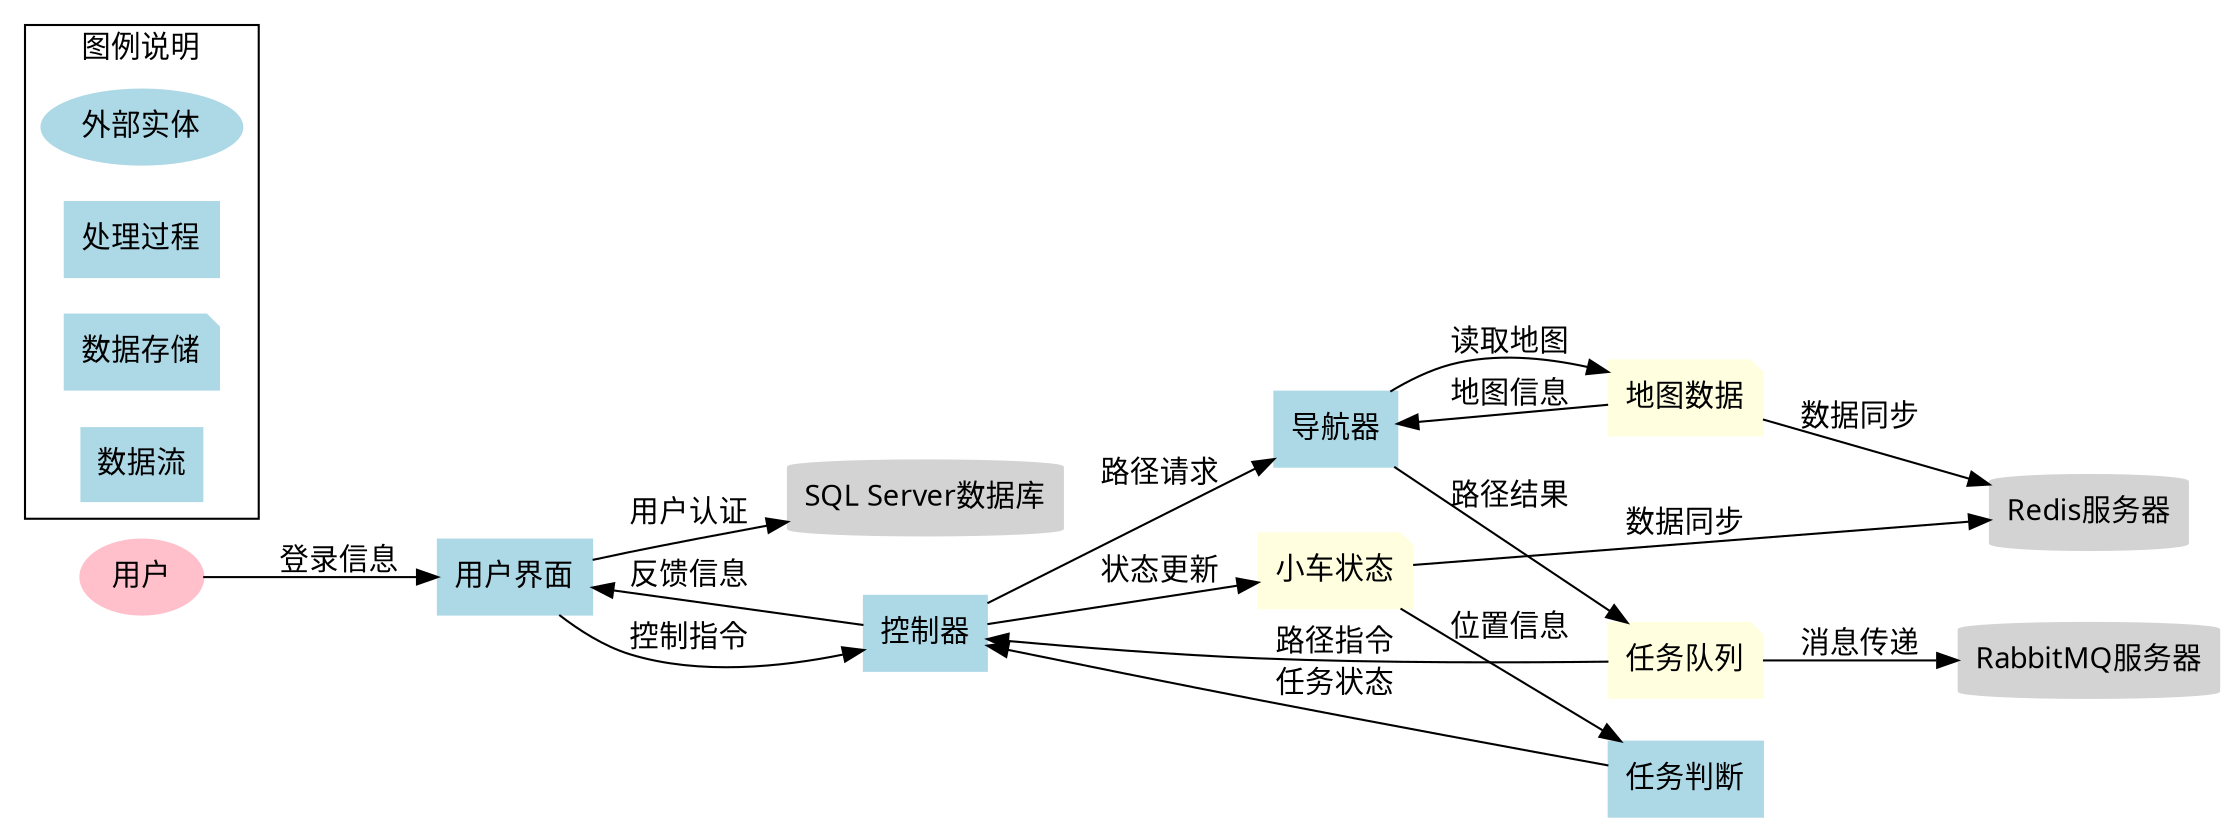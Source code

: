 digraph TopLevelDFD {
  graph [fontname="Microsoft YaHei"];
  node [fontname="Microsoft YaHei"];
  edge [fontname="Microsoft YaHei"];
  rankdir=LR;
  node [shape=rectangle, style=filled, color=lightblue];
  
  // 外部实体
  "用户" [shape=ellipse, color=pink];
  "Redis服务器" [shape=cylinder, color=lightgrey];
  "RabbitMQ服务器" [shape=cylinder, color=lightgrey];
  "SQL Server数据库" [shape=cylinder, color=lightgrey];
  
  // 主要处理过程
  "用户界面" [shape=rectangle];
  "控制器" [shape=rectangle];
  "导航器" [shape=rectangle];
  "任务判断" [shape=rectangle];
  
  // 数据存储
  "地图数据" [shape=note, color=lightyellow];
  "小车状态" [shape=note, color=lightyellow];
  "任务队列" [shape=note, color=lightyellow];
  
  // 数据流
  "用户" -> "用户界面" [label="登录信息"];
  "用户界面" -> "控制器" [label="控制指令"];
  "控制器" -> "导航器" [label="路径请求"];
  "导航器" -> "地图数据" [label="读取地图"];
  "地图数据" -> "导航器" [label="地图信息"];
  "导航器" -> "任务队列" [label="路径结果"];
  "任务队列" -> "控制器" [label="路径指令"];
  "控制器" -> "小车状态" [label="状态更新"];
  "小车状态" -> "任务判断" [label="位置信息"];
  "任务判断" -> "控制器" [label="任务状态"];
  "控制器" -> "用户界面" [label="反馈信息"];
  
  // 外部系统交互
  "用户界面" -> "SQL Server数据库" [label="用户认证"];
  "地图数据" -> "Redis服务器" [label="数据同步"];
  "小车状态" -> "Redis服务器" [label="数据同步"];
  "任务队列" -> "RabbitMQ服务器" [label="消息传递"];
  
  // 图例说明
  subgraph cluster_legend {
    label="图例说明";
    "外部实体" [shape=ellipse];
    "处理过程" [shape=rectangle];
    "数据存储" [shape=note];
    "数据流" [shape=plaintext];
  }
}
